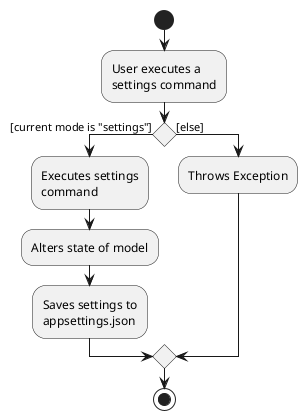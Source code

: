 @startuml
start
:User executes a
settings command;

if () then ([current mode is "settings"])
    :Executes settings
    command;
    :Alters state of model;
    :Saves settings to
    appsettings.json;
else ([else])
    :Throws Exception;
endif
stop
@enduml
